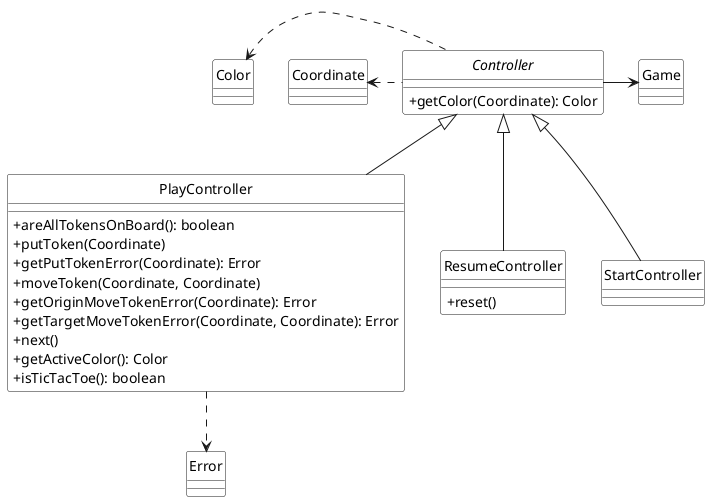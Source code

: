 @startuml controllersClassDiagram
skinparam ClassBackgroundColor white
skinparam classAttributeIconSize 0
hide circle

class Coordinate
enum Color
enum Error
class Game

abstract class  Controller{
    + getColor(Coordinate): Color
}

class  PlayController{
    + areAllTokensOnBoard(): boolean
    + putToken(Coordinate)
    + getPutTokenError(Coordinate): Error
    + moveToken(Coordinate, Coordinate)
    + getOriginMoveTokenError(Coordinate): Error
    + getTargetMoveTokenError(Coordinate, Coordinate): Error
    + next()
    + getActiveColor(): Color
    + isTicTacToe(): boolean
}

class  ResumeController{
    + reset()
}

class  StartController{

}


Controller <|-- StartController
Controller <|-- PlayController
Controller <|-- ResumeController

Controller .l.> Coordinate
Controller -r-> Game
Controller .l.> Color
PlayController .down.> Error
@enduml